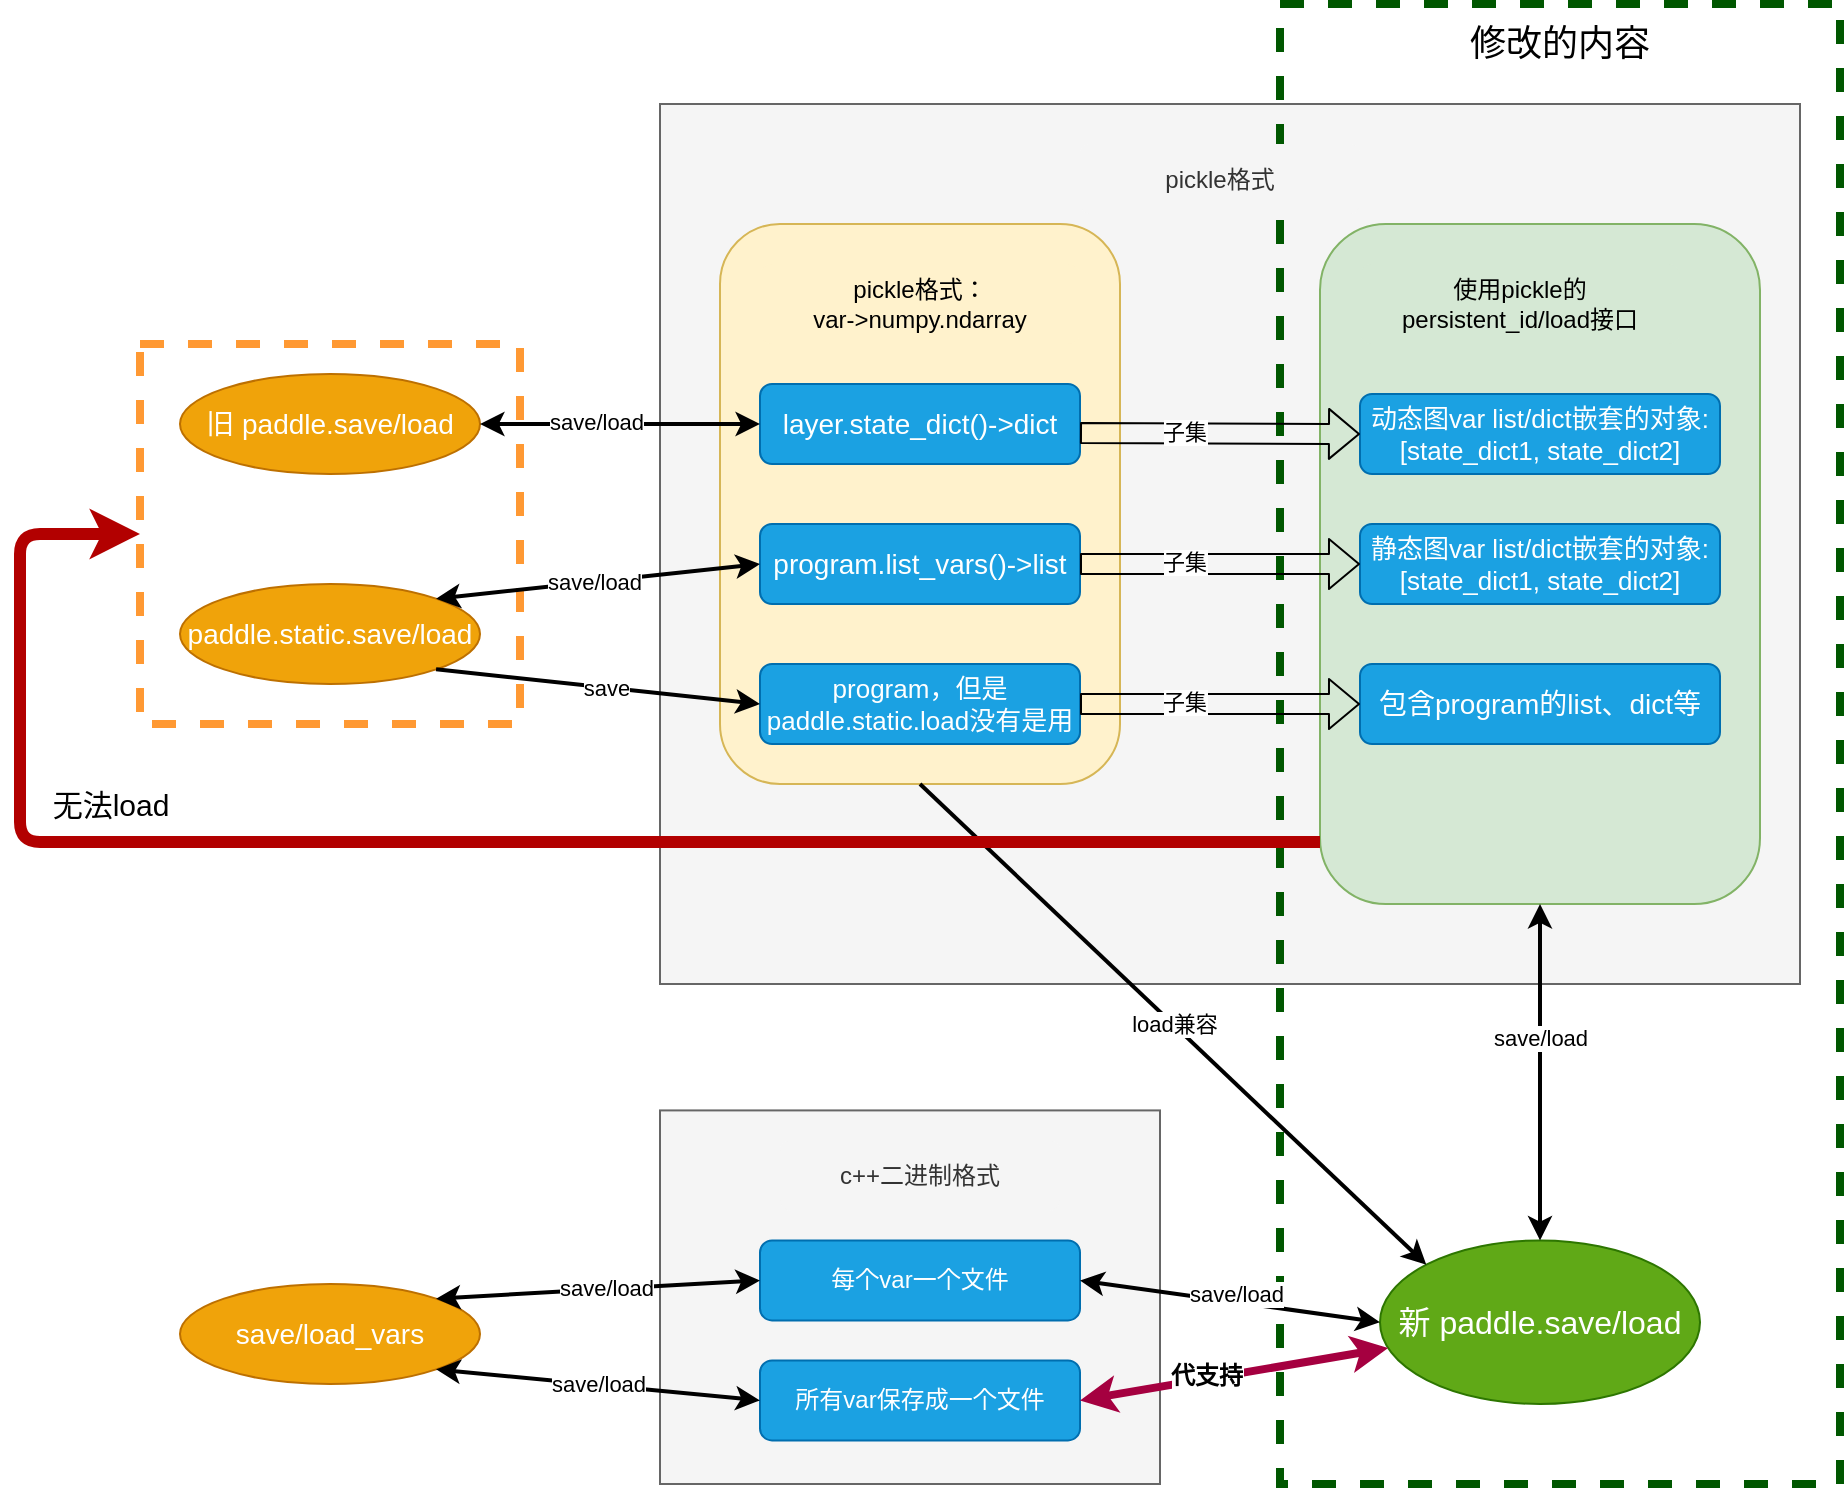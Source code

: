 <mxfile version="14.2.9" type="github">
  <diagram id="tt5JFjFHPFmkW61CNUUX" name="Page-1">
    <mxGraphModel dx="2505" dy="867" grid="1" gridSize="10" guides="1" tooltips="1" connect="1" arrows="1" fold="1" page="1" pageScale="1" pageWidth="827" pageHeight="1169" math="0" shadow="0">
      <root>
        <mxCell id="0" />
        <mxCell id="1" parent="0" />
        <mxCell id="FwvYShrbWAnCKhNYx9Qg-18" value="" style="rounded=0;whiteSpace=wrap;html=1;fillColor=#f5f5f5;strokeColor=#666666;fontColor=#333333;" parent="1" vertex="1">
          <mxGeometry x="270" y="120" width="570" height="440" as="geometry" />
        </mxCell>
        <mxCell id="qJTZwnVhEVgrwr9GslrN-50" value="" style="rounded=0;whiteSpace=wrap;html=1;dashed=1;strokeColor=#005700;strokeWidth=4;fontColor=#ffffff;fillColor=none;" vertex="1" parent="1">
          <mxGeometry x="580" y="70" width="280" height="740" as="geometry" />
        </mxCell>
        <mxCell id="qJTZwnVhEVgrwr9GslrN-44" value="" style="rounded=0;whiteSpace=wrap;html=1;strokeColor=#FF9933;strokeWidth=4;fillColor=none;dashed=1;" vertex="1" parent="1">
          <mxGeometry x="10" y="240" width="190" height="190" as="geometry" />
        </mxCell>
        <mxCell id="qJTZwnVhEVgrwr9GslrN-12" value="" style="rounded=0;whiteSpace=wrap;html=1;fillColor=#f5f5f5;strokeColor=#666666;fontColor=#333333;" vertex="1" parent="1">
          <mxGeometry x="270" y="623.21" width="250" height="186.79" as="geometry" />
        </mxCell>
        <mxCell id="FwvYShrbWAnCKhNYx9Qg-17" value="" style="rounded=1;whiteSpace=wrap;html=1;fillColor=#fff2cc;strokeColor=#d6b656;" parent="1" vertex="1">
          <mxGeometry x="300" y="180" width="200" height="280" as="geometry" />
        </mxCell>
        <mxCell id="FwvYShrbWAnCKhNYx9Qg-24" value="" style="rounded=1;whiteSpace=wrap;html=1;fillColor=#d5e8d4;strokeColor=#82b366;" parent="1" vertex="1">
          <mxGeometry x="600" y="180" width="220" height="340" as="geometry" />
        </mxCell>
        <mxCell id="FwvYShrbWAnCKhNYx9Qg-2" value="&lt;font style=&quot;font-size: 14px&quot;&gt;layer.state_dict()-&amp;gt;dict&lt;/font&gt;" style="rounded=1;whiteSpace=wrap;html=1;fillColor=#1ba1e2;strokeColor=#006EAF;fontColor=#ffffff;" parent="1" vertex="1">
          <mxGeometry x="320" y="260" width="160" height="40" as="geometry" />
        </mxCell>
        <mxCell id="FwvYShrbWAnCKhNYx9Qg-10" value="&lt;font style=&quot;font-size: 14px&quot;&gt;program.list_vars()-&amp;gt;list&lt;/font&gt;" style="rounded=1;whiteSpace=wrap;html=1;fillColor=#1ba1e2;strokeColor=#006EAF;fontColor=#ffffff;" parent="1" vertex="1">
          <mxGeometry x="320" y="330" width="160" height="40" as="geometry" />
        </mxCell>
        <mxCell id="FwvYShrbWAnCKhNYx9Qg-11" value="&lt;font style=&quot;font-size: 13px&quot;&gt;program，但是paddle.static.load没有是用&lt;/font&gt;" style="rounded=1;whiteSpace=wrap;html=1;fillColor=#1ba1e2;strokeColor=#006EAF;fontColor=#ffffff;" parent="1" vertex="1">
          <mxGeometry x="320" y="400" width="160" height="40" as="geometry" />
        </mxCell>
        <mxCell id="FwvYShrbWAnCKhNYx9Qg-12" value="每个var一个文件" style="rounded=1;whiteSpace=wrap;html=1;fillColor=#1ba1e2;strokeColor=#006EAF;fontColor=#ffffff;" parent="1" vertex="1">
          <mxGeometry x="320" y="688.21" width="160" height="40" as="geometry" />
        </mxCell>
        <mxCell id="FwvYShrbWAnCKhNYx9Qg-13" value="所有var保存成一个文件" style="rounded=1;whiteSpace=wrap;html=1;fillColor=#1ba1e2;strokeColor=#006EAF;fontColor=#ffffff;" parent="1" vertex="1">
          <mxGeometry x="320" y="748.21" width="160" height="40" as="geometry" />
        </mxCell>
        <mxCell id="FwvYShrbWAnCKhNYx9Qg-15" value="c++二进制格式" style="rounded=1;whiteSpace=wrap;html=1;fillColor=#f5f5f5;fontColor=#333333;strokeColor=none;" parent="1" vertex="1">
          <mxGeometry x="330" y="638.21" width="140" height="35" as="geometry" />
        </mxCell>
        <mxCell id="FwvYShrbWAnCKhNYx9Qg-19" value="&lt;font style=&quot;font-size: 13px&quot;&gt;动态图var list/dict嵌套的对象:&lt;br&gt;[state_dict1, state_dict2]&lt;/font&gt;" style="rounded=1;whiteSpace=wrap;html=1;fillColor=#1ba1e2;strokeColor=#006EAF;fontColor=#ffffff;" parent="1" vertex="1">
          <mxGeometry x="620" y="265" width="180" height="40" as="geometry" />
        </mxCell>
        <mxCell id="FwvYShrbWAnCKhNYx9Qg-22" value="pickle格式：&lt;br&gt;var-&amp;gt;numpy.ndarray" style="rounded=1;whiteSpace=wrap;html=1;fillColor=#fff2cc;strokeColor=none;" parent="1" vertex="1">
          <mxGeometry x="320" y="200" width="160" height="40" as="geometry" />
        </mxCell>
        <mxCell id="FwvYShrbWAnCKhNYx9Qg-23" value="&lt;font style=&quot;font-size: 14px&quot;&gt;包含program的list、dict等&lt;/font&gt;" style="rounded=1;whiteSpace=wrap;html=1;fillColor=#1ba1e2;strokeColor=#006EAF;fontColor=#ffffff;" parent="1" vertex="1">
          <mxGeometry x="620" y="400" width="180" height="40" as="geometry" />
        </mxCell>
        <mxCell id="FwvYShrbWAnCKhNYx9Qg-26" value="使用pickle的persistent_id/load接口" style="rounded=1;whiteSpace=wrap;html=1;fillColor=#d5e8d4;strokeColor=none;" parent="1" vertex="1">
          <mxGeometry x="620" y="200" width="160" height="40" as="geometry" />
        </mxCell>
        <mxCell id="FwvYShrbWAnCKhNYx9Qg-27" value="pickle格式" style="rounded=1;whiteSpace=wrap;html=1;fillColor=#f5f5f5;fontColor=#333333;strokeColor=none;" parent="1" vertex="1">
          <mxGeometry x="480" y="140" width="140" height="35" as="geometry" />
        </mxCell>
        <mxCell id="FwvYShrbWAnCKhNYx9Qg-35" value="&lt;font style=&quot;font-size: 14px&quot;&gt;paddle.static.save/load&lt;/font&gt;" style="ellipse;whiteSpace=wrap;html=1;fillColor=#f0a30a;strokeColor=#BD7000;fontColor=#ffffff;" parent="1" vertex="1">
          <mxGeometry x="30" y="360" width="150" height="50" as="geometry" />
        </mxCell>
        <mxCell id="FwvYShrbWAnCKhNYx9Qg-36" value="&lt;font style=&quot;font-size: 14px&quot;&gt;旧 paddle.save/load&lt;/font&gt;" style="ellipse;whiteSpace=wrap;html=1;fillColor=#f0a30a;strokeColor=#BD7000;fontColor=#ffffff;" parent="1" vertex="1">
          <mxGeometry x="30" y="255" width="150" height="50" as="geometry" />
        </mxCell>
        <mxCell id="FwvYShrbWAnCKhNYx9Qg-37" value="&lt;font style=&quot;font-size: 14px&quot;&gt;save/load_vars&lt;/font&gt;" style="ellipse;whiteSpace=wrap;html=1;fillColor=#f0a30a;strokeColor=#BD7000;fontColor=#ffffff;" parent="1" vertex="1">
          <mxGeometry x="30" y="710" width="150" height="50" as="geometry" />
        </mxCell>
        <mxCell id="FwvYShrbWAnCKhNYx9Qg-40" value="" style="endArrow=classic;startArrow=classic;html=1;exitX=1;exitY=0.5;exitDx=0;exitDy=0;entryX=0;entryY=0.5;entryDx=0;entryDy=0;strokeWidth=2;" parent="1" source="FwvYShrbWAnCKhNYx9Qg-36" target="FwvYShrbWAnCKhNYx9Qg-2" edge="1">
          <mxGeometry width="50" height="50" relative="1" as="geometry">
            <mxPoint x="170" y="440" as="sourcePoint" />
            <mxPoint x="320" y="300" as="targetPoint" />
          </mxGeometry>
        </mxCell>
        <mxCell id="qJTZwnVhEVgrwr9GslrN-21" value="save/load" style="edgeLabel;html=1;align=center;verticalAlign=middle;resizable=0;points=[];" vertex="1" connectable="0" parent="FwvYShrbWAnCKhNYx9Qg-40">
          <mxGeometry x="-0.171" y="1" relative="1" as="geometry">
            <mxPoint as="offset" />
          </mxGeometry>
        </mxCell>
        <mxCell id="FwvYShrbWAnCKhNYx9Qg-41" value="" style="endArrow=classic;startArrow=classic;html=1;exitX=1;exitY=0;exitDx=0;exitDy=0;entryX=0;entryY=0.5;entryDx=0;entryDy=0;strokeWidth=2;" parent="1" source="FwvYShrbWAnCKhNYx9Qg-35" target="FwvYShrbWAnCKhNYx9Qg-10" edge="1">
          <mxGeometry width="50" height="50" relative="1" as="geometry">
            <mxPoint x="130" y="430" as="sourcePoint" />
            <mxPoint x="320" y="360" as="targetPoint" />
          </mxGeometry>
        </mxCell>
        <mxCell id="qJTZwnVhEVgrwr9GslrN-22" value="save/load" style="edgeLabel;html=1;align=center;verticalAlign=middle;resizable=0;points=[];" vertex="1" connectable="0" parent="FwvYShrbWAnCKhNYx9Qg-41">
          <mxGeometry x="-0.025" relative="1" as="geometry">
            <mxPoint as="offset" />
          </mxGeometry>
        </mxCell>
        <mxCell id="FwvYShrbWAnCKhNYx9Qg-42" value="" style="endArrow=classic;html=1;exitX=1;exitY=1;exitDx=0;exitDy=0;entryX=0;entryY=0.5;entryDx=0;entryDy=0;strokeWidth=2;" parent="1" source="FwvYShrbWAnCKhNYx9Qg-35" target="FwvYShrbWAnCKhNYx9Qg-11" edge="1">
          <mxGeometry width="50" height="50" relative="1" as="geometry">
            <mxPoint x="100" y="420" as="sourcePoint" />
            <mxPoint x="320" y="420" as="targetPoint" />
          </mxGeometry>
        </mxCell>
        <mxCell id="qJTZwnVhEVgrwr9GslrN-23" value="save" style="edgeLabel;html=1;align=center;verticalAlign=middle;resizable=0;points=[];" vertex="1" connectable="0" parent="FwvYShrbWAnCKhNYx9Qg-42">
          <mxGeometry x="0.049" relative="1" as="geometry">
            <mxPoint as="offset" />
          </mxGeometry>
        </mxCell>
        <mxCell id="FwvYShrbWAnCKhNYx9Qg-43" value="" style="endArrow=classic;startArrow=classic;html=1;entryX=0;entryY=0.5;entryDx=0;entryDy=0;exitX=1;exitY=0;exitDx=0;exitDy=0;strokeWidth=2;" parent="1" source="FwvYShrbWAnCKhNYx9Qg-37" target="FwvYShrbWAnCKhNYx9Qg-12" edge="1">
          <mxGeometry width="50" height="50" relative="1" as="geometry">
            <mxPoint x="210" y="758.21" as="sourcePoint" />
            <mxPoint x="260" y="708.21" as="targetPoint" />
          </mxGeometry>
        </mxCell>
        <mxCell id="qJTZwnVhEVgrwr9GslrN-24" value="save/load" style="edgeLabel;html=1;align=center;verticalAlign=middle;resizable=0;points=[];" vertex="1" connectable="0" parent="FwvYShrbWAnCKhNYx9Qg-43">
          <mxGeometry x="0.05" y="1" relative="1" as="geometry">
            <mxPoint as="offset" />
          </mxGeometry>
        </mxCell>
        <mxCell id="FwvYShrbWAnCKhNYx9Qg-44" value="save/load" style="endArrow=classic;startArrow=classic;html=1;entryX=0;entryY=0.5;entryDx=0;entryDy=0;exitX=1;exitY=1;exitDx=0;exitDy=0;strokeWidth=2;" parent="1" source="FwvYShrbWAnCKhNYx9Qg-37" target="FwvYShrbWAnCKhNYx9Qg-13" edge="1">
          <mxGeometry width="50" height="50" relative="1" as="geometry">
            <mxPoint x="190" y="798.21" as="sourcePoint" />
            <mxPoint x="240" y="748.21" as="targetPoint" />
          </mxGeometry>
        </mxCell>
        <mxCell id="FwvYShrbWAnCKhNYx9Qg-46" value="&lt;font style=&quot;font-size: 16px&quot;&gt;新 paddle.save/load&lt;/font&gt;" style="ellipse;whiteSpace=wrap;html=1;fillColor=#60a917;strokeColor=#2D7600;fontColor=#ffffff;" parent="1" vertex="1">
          <mxGeometry x="630" y="688.21" width="160" height="81.79" as="geometry" />
        </mxCell>
        <mxCell id="qJTZwnVhEVgrwr9GslrN-5" value="" style="endArrow=classic;html=1;entryX=0;entryY=0;entryDx=0;entryDy=0;exitX=0.5;exitY=1;exitDx=0;exitDy=0;strokeWidth=2;" edge="1" parent="1" source="FwvYShrbWAnCKhNYx9Qg-17" target="FwvYShrbWAnCKhNYx9Qg-46">
          <mxGeometry relative="1" as="geometry">
            <mxPoint x="400" y="470" as="sourcePoint" />
            <mxPoint x="630" y="510" as="targetPoint" />
          </mxGeometry>
        </mxCell>
        <mxCell id="qJTZwnVhEVgrwr9GslrN-6" value="load兼容" style="edgeLabel;resizable=0;html=1;align=center;verticalAlign=middle;" connectable="0" vertex="1" parent="qJTZwnVhEVgrwr9GslrN-5">
          <mxGeometry relative="1" as="geometry" />
        </mxCell>
        <mxCell id="qJTZwnVhEVgrwr9GslrN-7" value="" style="endArrow=classic;startArrow=classic;html=1;entryX=0.5;entryY=1;entryDx=0;entryDy=0;exitX=0.5;exitY=0;exitDx=0;exitDy=0;strokeWidth=2;" edge="1" parent="1" source="FwvYShrbWAnCKhNYx9Qg-46" target="FwvYShrbWAnCKhNYx9Qg-24">
          <mxGeometry width="50" height="50" relative="1" as="geometry">
            <mxPoint x="680" y="570" as="sourcePoint" />
            <mxPoint x="730" y="520" as="targetPoint" />
          </mxGeometry>
        </mxCell>
        <mxCell id="qJTZwnVhEVgrwr9GslrN-26" value="save/load" style="edgeLabel;html=1;align=center;verticalAlign=middle;resizable=0;points=[];" vertex="1" connectable="0" parent="qJTZwnVhEVgrwr9GslrN-7">
          <mxGeometry x="0.203" relative="1" as="geometry">
            <mxPoint as="offset" />
          </mxGeometry>
        </mxCell>
        <mxCell id="qJTZwnVhEVgrwr9GslrN-8" value="" style="endArrow=classic;startArrow=classic;html=1;entryX=0;entryY=0.5;entryDx=0;entryDy=0;exitX=1;exitY=0.5;exitDx=0;exitDy=0;strokeWidth=2;" edge="1" parent="1" source="FwvYShrbWAnCKhNYx9Qg-12" target="FwvYShrbWAnCKhNYx9Qg-46">
          <mxGeometry width="50" height="50" relative="1" as="geometry">
            <mxPoint x="460" y="628.21" as="sourcePoint" />
            <mxPoint x="510" y="578.21" as="targetPoint" />
          </mxGeometry>
        </mxCell>
        <mxCell id="qJTZwnVhEVgrwr9GslrN-25" value="save/load" style="edgeLabel;html=1;align=center;verticalAlign=middle;resizable=0;points=[];" vertex="1" connectable="0" parent="qJTZwnVhEVgrwr9GslrN-8">
          <mxGeometry x="0.022" y="4" relative="1" as="geometry">
            <mxPoint as="offset" />
          </mxGeometry>
        </mxCell>
        <mxCell id="qJTZwnVhEVgrwr9GslrN-10" value="&lt;font style=&quot;font-size: 13px&quot;&gt;静态图var list/dict嵌套的对象:&lt;br&gt;[state_dict1, state_dict2]&lt;/font&gt;" style="rounded=1;whiteSpace=wrap;html=1;fillColor=#1ba1e2;strokeColor=#006EAF;fontColor=#ffffff;" vertex="1" parent="1">
          <mxGeometry x="620" y="330" width="180" height="40" as="geometry" />
        </mxCell>
        <mxCell id="qJTZwnVhEVgrwr9GslrN-13" value="" style="shape=flexArrow;endArrow=classic;html=1;entryX=0;entryY=0.5;entryDx=0;entryDy=0;exitX=1;exitY=0.5;exitDx=0;exitDy=0;endWidth=14;endSize=4.67;" edge="1" parent="1" source="FwvYShrbWAnCKhNYx9Qg-10" target="qJTZwnVhEVgrwr9GslrN-10">
          <mxGeometry width="50" height="50" relative="1" as="geometry">
            <mxPoint x="410" y="410" as="sourcePoint" />
            <mxPoint x="460" y="360" as="targetPoint" />
          </mxGeometry>
        </mxCell>
        <mxCell id="qJTZwnVhEVgrwr9GslrN-14" value="子集" style="edgeLabel;html=1;align=center;verticalAlign=middle;resizable=0;points=[];" vertex="1" connectable="0" parent="qJTZwnVhEVgrwr9GslrN-13">
          <mxGeometry x="-0.267" y="1" relative="1" as="geometry">
            <mxPoint as="offset" />
          </mxGeometry>
        </mxCell>
        <mxCell id="qJTZwnVhEVgrwr9GslrN-17" value="" style="shape=flexArrow;endArrow=classic;html=1;entryX=0;entryY=0.5;entryDx=0;entryDy=0;exitX=1;exitY=0.5;exitDx=0;exitDy=0;endWidth=14;endSize=4.67;" edge="1" parent="1" target="FwvYShrbWAnCKhNYx9Qg-19">
          <mxGeometry width="50" height="50" relative="1" as="geometry">
            <mxPoint x="480" y="284.5" as="sourcePoint" />
            <mxPoint x="600" y="284.5" as="targetPoint" />
          </mxGeometry>
        </mxCell>
        <mxCell id="qJTZwnVhEVgrwr9GslrN-18" value="子集" style="edgeLabel;html=1;align=center;verticalAlign=middle;resizable=0;points=[];" vertex="1" connectable="0" parent="qJTZwnVhEVgrwr9GslrN-17">
          <mxGeometry x="-0.267" y="1" relative="1" as="geometry">
            <mxPoint as="offset" />
          </mxGeometry>
        </mxCell>
        <mxCell id="qJTZwnVhEVgrwr9GslrN-19" value="" style="shape=flexArrow;endArrow=classic;html=1;entryX=0;entryY=0.5;entryDx=0;entryDy=0;exitX=1;exitY=0.5;exitDx=0;exitDy=0;endWidth=14;endSize=4.67;" edge="1" parent="1" target="FwvYShrbWAnCKhNYx9Qg-23">
          <mxGeometry width="50" height="50" relative="1" as="geometry">
            <mxPoint x="480" y="420" as="sourcePoint" />
            <mxPoint x="600" y="420" as="targetPoint" />
          </mxGeometry>
        </mxCell>
        <mxCell id="qJTZwnVhEVgrwr9GslrN-20" value="子集" style="edgeLabel;html=1;align=center;verticalAlign=middle;resizable=0;points=[];" vertex="1" connectable="0" parent="qJTZwnVhEVgrwr9GslrN-19">
          <mxGeometry x="-0.267" y="1" relative="1" as="geometry">
            <mxPoint as="offset" />
          </mxGeometry>
        </mxCell>
        <mxCell id="qJTZwnVhEVgrwr9GslrN-27" value="" style="edgeStyle=segmentEdgeStyle;endArrow=classic;html=1;fillColor=#e51400;strokeColor=#B20000;strokeWidth=6;entryX=0;entryY=0.5;entryDx=0;entryDy=0;" edge="1" parent="1" source="FwvYShrbWAnCKhNYx9Qg-24" target="qJTZwnVhEVgrwr9GslrN-44">
          <mxGeometry width="50" height="50" relative="1" as="geometry">
            <mxPoint x="577" y="489" as="sourcePoint" />
            <mxPoint x="3" y="335" as="targetPoint" />
            <Array as="points">
              <mxPoint x="-50" y="489" />
              <mxPoint x="-50" y="335" />
            </Array>
          </mxGeometry>
        </mxCell>
        <mxCell id="qJTZwnVhEVgrwr9GslrN-29" value="&lt;font style=&quot;font-size: 15px&quot;&gt;无法load&lt;/font&gt;" style="text;html=1;align=center;verticalAlign=middle;resizable=0;points=[];autosize=1;" vertex="1" parent="1">
          <mxGeometry x="-40" y="460" width="70" height="20" as="geometry" />
        </mxCell>
        <mxCell id="qJTZwnVhEVgrwr9GslrN-51" value="&lt;font style=&quot;font-size: 18px&quot;&gt;修改的内容&lt;/font&gt;" style="text;html=1;align=center;verticalAlign=middle;whiteSpace=wrap;rounded=0;dashed=1;" vertex="1" parent="1">
          <mxGeometry x="665" y="80" width="110" height="20" as="geometry" />
        </mxCell>
        <mxCell id="qJTZwnVhEVgrwr9GslrN-52" value="" style="endArrow=classic;startArrow=classic;html=1;strokeWidth=4;exitX=1;exitY=0.5;exitDx=0;exitDy=0;strokeColor=#A50040;fillColor=#d80073;" edge="1" parent="1" source="FwvYShrbWAnCKhNYx9Qg-13" target="FwvYShrbWAnCKhNYx9Qg-46">
          <mxGeometry width="50" height="50" relative="1" as="geometry">
            <mxPoint x="550" y="800" as="sourcePoint" />
            <mxPoint x="600" y="750" as="targetPoint" />
          </mxGeometry>
        </mxCell>
        <mxCell id="qJTZwnVhEVgrwr9GslrN-53" value="&lt;font style=&quot;font-size: 12px&quot;&gt;&lt;b&gt;代支持&lt;/b&gt;&lt;/font&gt;" style="edgeLabel;html=1;align=center;verticalAlign=middle;resizable=0;points=[];" vertex="1" connectable="0" parent="qJTZwnVhEVgrwr9GslrN-52">
          <mxGeometry x="-0.177" y="2" relative="1" as="geometry">
            <mxPoint as="offset" />
          </mxGeometry>
        </mxCell>
      </root>
    </mxGraphModel>
  </diagram>
</mxfile>
